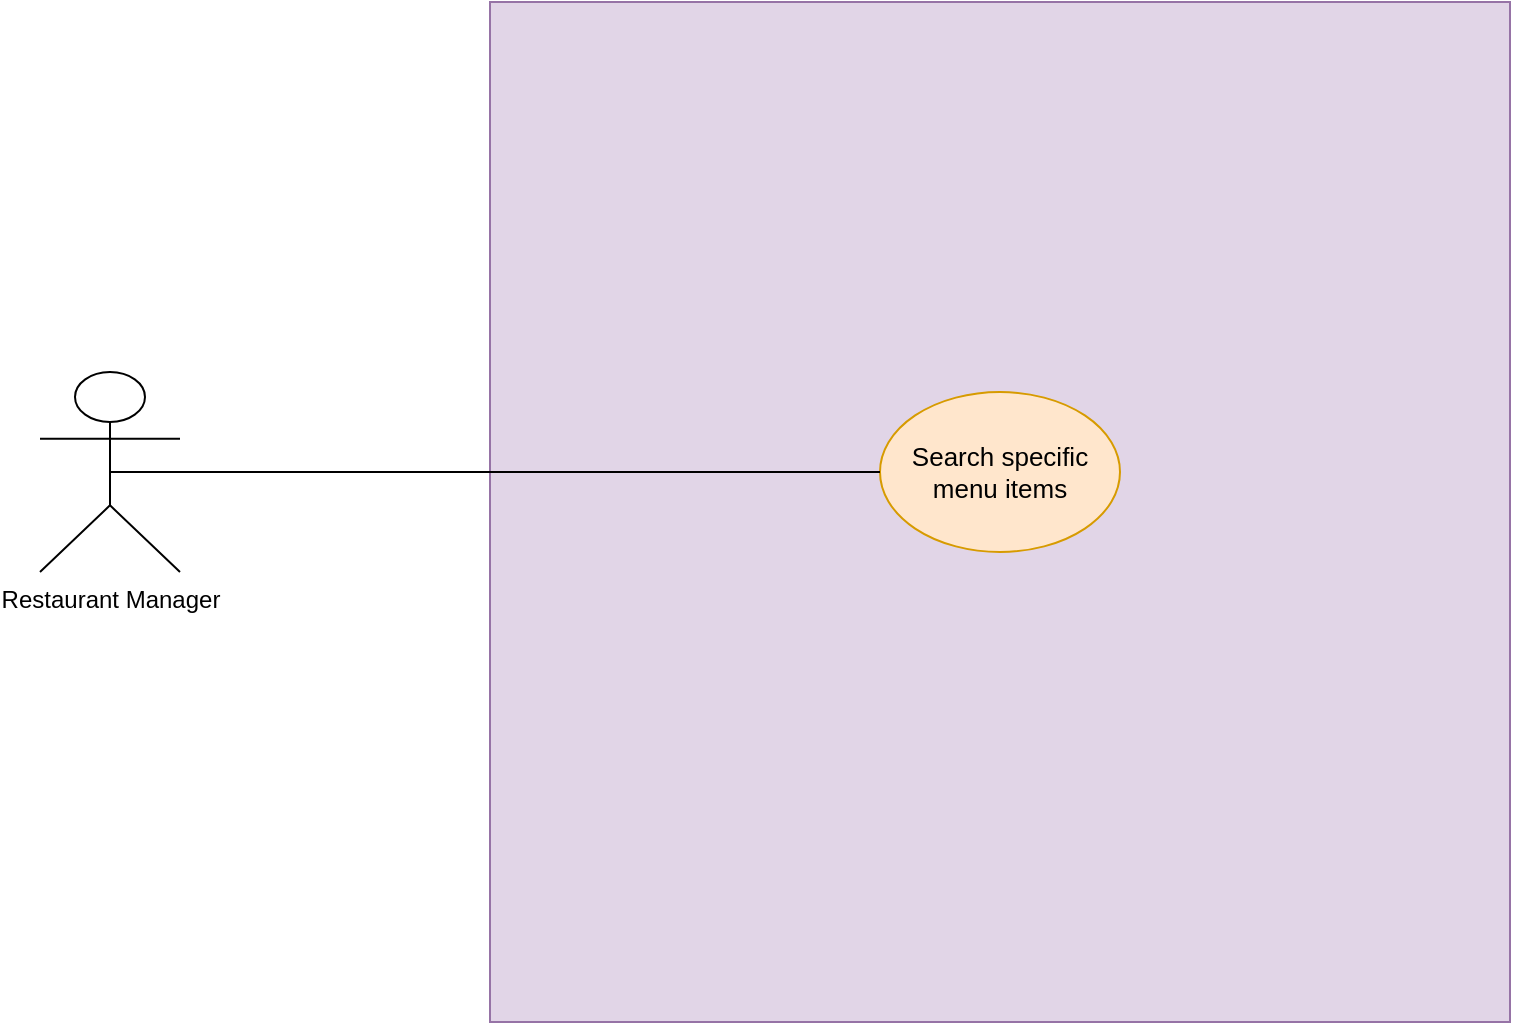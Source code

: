 <mxfile version="18.0.6" type="device"><diagram id="kg1rYYwzPfy4I76olRBd" name="User Acc Use Case "><mxGraphModel dx="827" dy="754" grid="1" gridSize="10" guides="1" tooltips="1" connect="1" arrows="1" fold="1" page="1" pageScale="1" pageWidth="850" pageHeight="1100" math="0" shadow="0"><root><mxCell id="0"/><mxCell id="1" parent="0"/><mxCell id="fM4CY3yCSc3A6_7YRAeT-1" value="Restaurant Manager" style="shape=umlActor;verticalLabelPosition=bottom;verticalAlign=top;html=1;outlineConnect=0;align=center;" vertex="1" parent="1"><mxGeometry x="58" y="480" width="70" height="100" as="geometry"/></mxCell><mxCell id="fM4CY3yCSc3A6_7YRAeT-2" value="" style="whiteSpace=wrap;html=1;aspect=fixed;fillColor=#e1d5e7;strokeColor=#9673a6;" vertex="1" parent="1"><mxGeometry x="283" y="295" width="510" height="510" as="geometry"/></mxCell><mxCell id="fM4CY3yCSc3A6_7YRAeT-3" value="&lt;span style=&quot;font-size: 13px;&quot;&gt;Search specific menu items&lt;/span&gt;" style="ellipse;whiteSpace=wrap;html=1;fillColor=#ffe6cc;strokeColor=#d79b00;" vertex="1" parent="1"><mxGeometry x="478" y="490" width="120" height="80" as="geometry"/></mxCell><mxCell id="fM4CY3yCSc3A6_7YRAeT-4" value="" style="endArrow=none;html=1;rounded=0;fontSize=15;exitX=0.5;exitY=0.5;exitDx=0;exitDy=0;exitPerimeter=0;entryX=0;entryY=0.5;entryDx=0;entryDy=0;" edge="1" parent="1" source="fM4CY3yCSc3A6_7YRAeT-1" target="fM4CY3yCSc3A6_7YRAeT-3"><mxGeometry width="50" height="50" relative="1" as="geometry"><mxPoint x="128" y="550" as="sourcePoint"/><mxPoint x="178" y="500" as="targetPoint"/></mxGeometry></mxCell></root></mxGraphModel></diagram></mxfile>